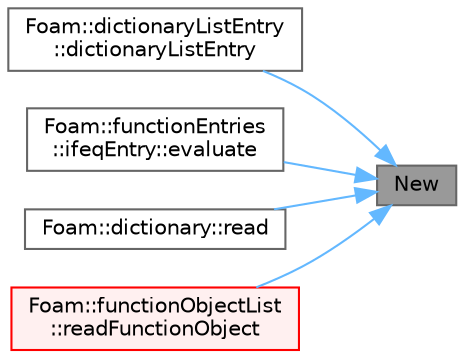 digraph "New"
{
 // LATEX_PDF_SIZE
  bgcolor="transparent";
  edge [fontname=Helvetica,fontsize=10,labelfontname=Helvetica,labelfontsize=10];
  node [fontname=Helvetica,fontsize=10,shape=box,height=0.2,width=0.4];
  rankdir="RL";
  Node1 [id="Node000001",label="New",height=0.2,width=0.4,color="gray40", fillcolor="grey60", style="filled", fontcolor="black",tooltip=" "];
  Node1 -> Node2 [id="edge1_Node000001_Node000002",dir="back",color="steelblue1",style="solid",tooltip=" "];
  Node2 [id="Node000002",label="Foam::dictionaryListEntry\l::dictionaryListEntry",height=0.2,width=0.4,color="grey40", fillcolor="white", style="filled",URL="$classFoam_1_1dictionaryListEntry.html#a1c3de0a29e428fd580aa1e310eff7dec",tooltip=" "];
  Node1 -> Node3 [id="edge2_Node000001_Node000003",dir="back",color="steelblue1",style="solid",tooltip=" "];
  Node3 [id="Node000003",label="Foam::functionEntries\l::ifeqEntry::evaluate",height=0.2,width=0.4,color="grey40", fillcolor="white", style="filled",URL="$classFoam_1_1functionEntries_1_1ifeqEntry.html#a0b5dcf2a6e8d089c817303be5ef8c5ff",tooltip=" "];
  Node1 -> Node4 [id="edge3_Node000001_Node000004",dir="back",color="steelblue1",style="solid",tooltip=" "];
  Node4 [id="Node000004",label="Foam::dictionary::read",height=0.2,width=0.4,color="grey40", fillcolor="white", style="filled",URL="$classFoam_1_1dictionary.html#aae504ea49e41d404d1765b997d4128d4",tooltip=" "];
  Node1 -> Node5 [id="edge4_Node000001_Node000005",dir="back",color="steelblue1",style="solid",tooltip=" "];
  Node5 [id="Node000005",label="Foam::functionObjectList\l::readFunctionObject",height=0.2,width=0.4,color="red", fillcolor="#FFF0F0", style="filled",URL="$classFoam_1_1functionObjectList.html#af05ca786148e04bd963f1f11dd8ab9c4",tooltip=" "];
}
